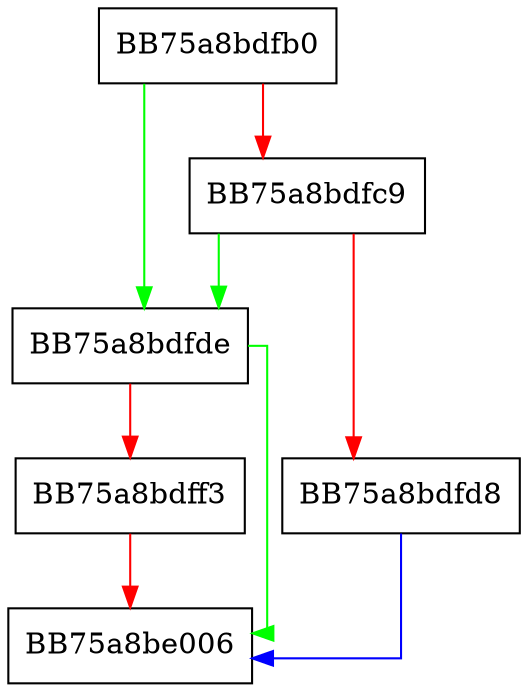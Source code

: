 digraph underflow {
  node [shape="box"];
  graph [splines=ortho];
  BB75a8bdfb0 -> BB75a8bdfde [color="green"];
  BB75a8bdfb0 -> BB75a8bdfc9 [color="red"];
  BB75a8bdfc9 -> BB75a8bdfde [color="green"];
  BB75a8bdfc9 -> BB75a8bdfd8 [color="red"];
  BB75a8bdfd8 -> BB75a8be006 [color="blue"];
  BB75a8bdfde -> BB75a8be006 [color="green"];
  BB75a8bdfde -> BB75a8bdff3 [color="red"];
  BB75a8bdff3 -> BB75a8be006 [color="red"];
}